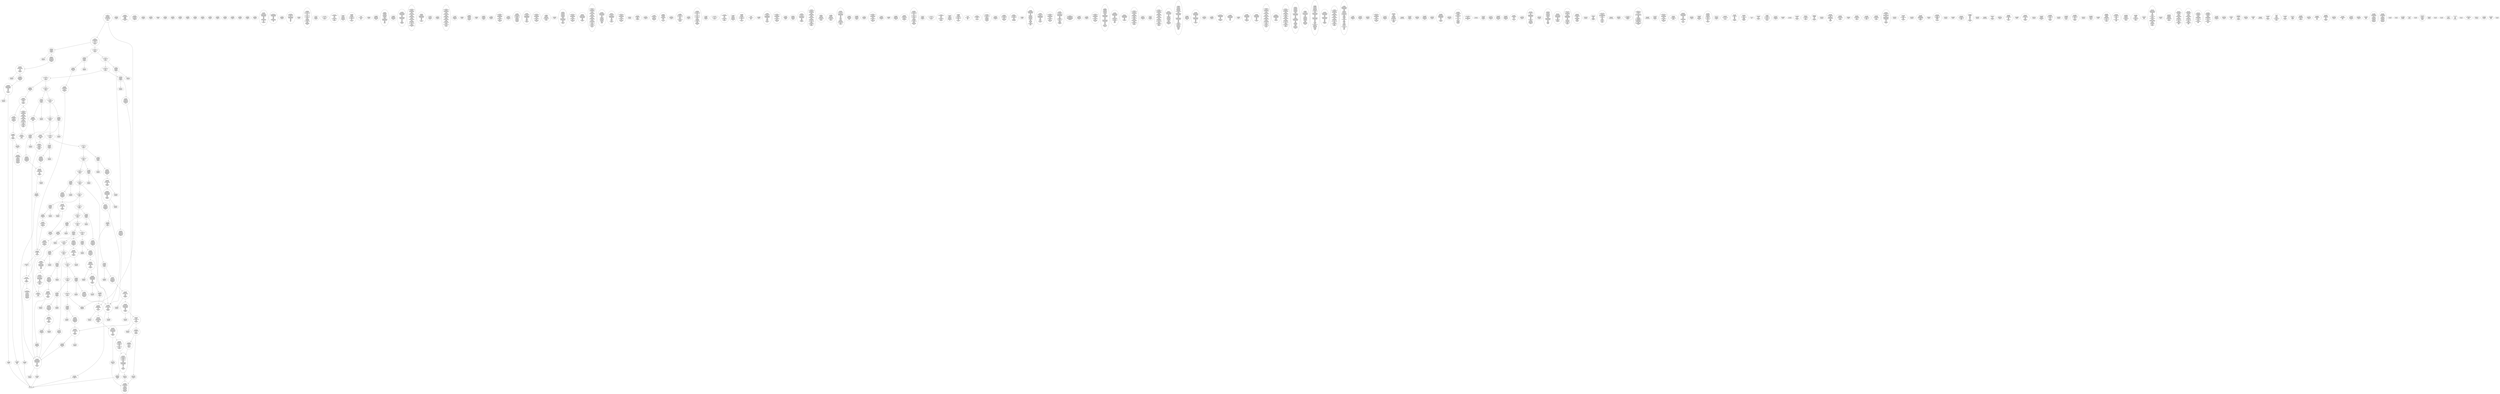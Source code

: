 /* Generated by GvGen v.1.0 (https://www.github.com/stricaud/gvgen) */

digraph G {
compound=true;
   node1 [label="[anywhere]"];
   node2 [label="# 0x0
PUSHX Data
PUSHX Data
MSTORE
PUSHX LogicData
CALLDATASIZE
LT
PUSHX Data
JUMPI
"];
   node3 [label="# 0xd
PUSHX Data
CALLDATALOAD
PUSHX BitData
SHR
PUSHX LogicData
EQ
PUSHX Data
JUMPI
"];
   node4 [label="# 0x1e
PUSHX LogicData
EQ
PUSHX Data
JUMPI
"];
   node5 [label="# 0x29
PUSHX LogicData
EQ
PUSHX Data
JUMPI
"];
   node6 [label="# 0x34
PUSHX LogicData
EQ
PUSHX Data
JUMPI
"];
   node7 [label="# 0x3f
PUSHX LogicData
EQ
PUSHX Data
JUMPI
"];
   node8 [label="# 0x4a
PUSHX LogicData
EQ
PUSHX Data
JUMPI
"];
   node9 [label="# 0x55
PUSHX LogicData
EQ
PUSHX Data
JUMPI
"];
   node10 [label="# 0x60
PUSHX LogicData
EQ
PUSHX Data
JUMPI
"];
   node11 [label="# 0x6b
PUSHX LogicData
EQ
PUSHX Data
JUMPI
"];
   node12 [label="# 0x76
PUSHX LogicData
EQ
PUSHX Data
JUMPI
"];
   node13 [label="# 0x81
PUSHX LogicData
EQ
PUSHX Data
JUMPI
"];
   node14 [label="# 0x8c
PUSHX LogicData
EQ
PUSHX Data
JUMPI
"];
   node15 [label="# 0x97
PUSHX LogicData
EQ
PUSHX Data
JUMPI
"];
   node16 [label="# 0xa2
PUSHX LogicData
EQ
PUSHX Data
JUMPI
"];
   node17 [label="# 0xad
PUSHX LogicData
EQ
PUSHX Data
JUMPI
"];
   node18 [label="# 0xb8
PUSHX LogicData
EQ
PUSHX Data
JUMPI
"];
   node19 [label="# 0xc3
PUSHX LogicData
EQ
PUSHX Data
JUMPI
"];
   node20 [label="# 0xce
PUSHX LogicData
EQ
PUSHX Data
JUMPI
"];
   node21 [label="# 0xd9
PUSHX LogicData
EQ
PUSHX Data
JUMPI
"];
   node22 [label="# 0xe4
PUSHX LogicData
EQ
PUSHX Data
JUMPI
"];
   node23 [label="# 0xef
PUSHX LogicData
EQ
PUSHX Data
JUMPI
"];
   node24 [label="# 0xfa
PUSHX LogicData
EQ
PUSHX Data
JUMPI
"];
   node25 [label="# 0x105
PUSHX LogicData
EQ
PUSHX Data
JUMPI
"];
   node26 [label="# 0x110
JUMPDEST
PUSHX Data
REVERT
"];
   node27 [label="# 0x115
JUMPDEST
CALLVALUE
ISZERO
PUSHX Data
JUMPI
"];
   node28 [label="# 0x11d
PUSHX Data
REVERT
"];
   node29 [label="# 0x121
JUMPDEST
PUSHX Data
PUSHX Data
CALLDATASIZE
PUSHX Data
PUSHX Data
JUMP
"];
   node30 [label="# 0x130
JUMPDEST
PUSHX Data
JUMP
"];
   node31 [label="# 0x135
JUMPDEST
PUSHX MemData
MLOAD
ISZERO
ISZERO
MSTORE
PUSHX ArithData
ADD
"];
   node32 [label="# 0x141
JUMPDEST
PUSHX MemData
MLOAD
SUB
RETURN
"];
   node33 [label="# 0x14a
JUMPDEST
CALLVALUE
ISZERO
PUSHX Data
JUMPI
"];
   node34 [label="# 0x152
PUSHX Data
REVERT
"];
   node35 [label="# 0x156
JUMPDEST
PUSHX Data
PUSHX Data
JUMP
"];
   node36 [label="# 0x15f
JUMPDEST
PUSHX MemData
MLOAD
PUSHX Data
PUSHX Data
JUMP
"];
   node37 [label="# 0x16c
JUMPDEST
CALLVALUE
ISZERO
PUSHX Data
JUMPI
"];
   node38 [label="# 0x174
PUSHX Data
REVERT
"];
   node39 [label="# 0x178
JUMPDEST
PUSHX Data
PUSHX Data
CALLDATASIZE
PUSHX Data
PUSHX Data
JUMP
"];
   node40 [label="# 0x187
JUMPDEST
PUSHX Data
JUMP
"];
   node41 [label="# 0x18c
JUMPDEST
PUSHX MemData
MLOAD
PUSHX ArithData
PUSHX BitData
PUSHX BitData
SHL
SUB
AND
MSTORE
PUSHX ArithData
ADD
PUSHX Data
JUMP
"];
   node42 [label="# 0x1a4
JUMPDEST
CALLVALUE
ISZERO
PUSHX Data
JUMPI
"];
   node43 [label="# 0x1ac
PUSHX Data
REVERT
"];
   node44 [label="# 0x1b0
JUMPDEST
PUSHX Data
PUSHX Data
CALLDATASIZE
PUSHX Data
PUSHX Data
JUMP
"];
   node45 [label="# 0x1bf
JUMPDEST
PUSHX Data
JUMP
"];
   node46 [label="# 0x1c4
JUMPDEST
STOP
"];
   node47 [label="# 0x1c6
JUMPDEST
PUSHX Data
PUSHX Data
JUMP
"];
   node48 [label="# 0x1ce
JUMPDEST
CALLVALUE
ISZERO
PUSHX Data
JUMPI
"];
   node49 [label="# 0x1d6
PUSHX Data
REVERT
"];
   node50 [label="# 0x1da
JUMPDEST
PUSHX Data
PUSHX StorData
SLOAD
JUMP
"];
   node51 [label="# 0x1e4
JUMPDEST
PUSHX MemData
MLOAD
MSTORE
PUSHX ArithData
ADD
PUSHX Data
JUMP
"];
   node52 [label="# 0x1f2
JUMPDEST
CALLVALUE
ISZERO
PUSHX Data
JUMPI
"];
   node53 [label="# 0x1fa
PUSHX Data
REVERT
"];
   node54 [label="# 0x1fe
JUMPDEST
PUSHX Data
PUSHX StorData
SLOAD
JUMP
"];
   node55 [label="# 0x208
JUMPDEST
CALLVALUE
ISZERO
PUSHX Data
JUMPI
"];
   node56 [label="# 0x210
PUSHX Data
REVERT
"];
   node57 [label="# 0x214
JUMPDEST
PUSHX Data
PUSHX Data
CALLDATASIZE
PUSHX Data
PUSHX Data
JUMP
"];
   node58 [label="# 0x223
JUMPDEST
PUSHX Data
JUMP
"];
   node59 [label="# 0x228
JUMPDEST
CALLVALUE
ISZERO
PUSHX Data
JUMPI
"];
   node60 [label="# 0x230
PUSHX Data
REVERT
"];
   node61 [label="# 0x234
JUMPDEST
PUSHX Data
PUSHX Data
CALLDATASIZE
PUSHX Data
PUSHX Data
JUMP
"];
   node62 [label="# 0x243
JUMPDEST
PUSHX Data
JUMP
"];
   node63 [label="# 0x248
JUMPDEST
CALLVALUE
ISZERO
PUSHX Data
JUMPI
"];
   node64 [label="# 0x250
PUSHX Data
REVERT
"];
   node65 [label="# 0x254
JUMPDEST
PUSHX Data
PUSHX Data
CALLDATASIZE
PUSHX Data
PUSHX Data
JUMP
"];
   node66 [label="# 0x263
JUMPDEST
PUSHX Data
JUMP
"];
   node67 [label="# 0x268
JUMPDEST
CALLVALUE
ISZERO
PUSHX Data
JUMPI
"];
   node68 [label="# 0x270
PUSHX Data
REVERT
"];
   node69 [label="# 0x274
JUMPDEST
PUSHX Data
PUSHX Data
CALLDATASIZE
PUSHX Data
PUSHX Data
JUMP
"];
   node70 [label="# 0x283
JUMPDEST
PUSHX Data
JUMP
"];
   node71 [label="# 0x288
JUMPDEST
CALLVALUE
ISZERO
PUSHX Data
JUMPI
"];
   node72 [label="# 0x290
PUSHX Data
REVERT
"];
   node73 [label="# 0x294
JUMPDEST
PUSHX Data
PUSHX Data
CALLDATASIZE
PUSHX Data
PUSHX Data
JUMP
"];
   node74 [label="# 0x2a3
JUMPDEST
PUSHX Data
JUMP
"];
   node75 [label="# 0x2a8
JUMPDEST
CALLVALUE
ISZERO
PUSHX Data
JUMPI
"];
   node76 [label="# 0x2b0
PUSHX Data
REVERT
"];
   node77 [label="# 0x2b4
JUMPDEST
PUSHX Data
PUSHX Data
CALLDATASIZE
PUSHX Data
PUSHX Data
JUMP
"];
   node78 [label="# 0x2c3
JUMPDEST
PUSHX Data
JUMP
"];
   node79 [label="# 0x2c8
JUMPDEST
CALLVALUE
ISZERO
PUSHX Data
JUMPI
"];
   node80 [label="# 0x2d0
PUSHX Data
REVERT
"];
   node81 [label="# 0x2d4
JUMPDEST
PUSHX Data
PUSHX Data
JUMP
"];
   node82 [label="# 0x2dd
JUMPDEST
CALLVALUE
ISZERO
PUSHX Data
JUMPI
"];
   node83 [label="# 0x2e5
PUSHX Data
REVERT
"];
   node84 [label="# 0x2e9
JUMPDEST
PUSHX Data
PUSHX Data
CALLDATASIZE
PUSHX Data
PUSHX Data
JUMP
"];
   node85 [label="# 0x2f8
JUMPDEST
PUSHX Data
JUMP
"];
   node86 [label="# 0x2fd
JUMPDEST
CALLVALUE
ISZERO
PUSHX Data
JUMPI
"];
   node87 [label="# 0x305
PUSHX Data
REVERT
"];
   node88 [label="# 0x309
JUMPDEST
PUSHX Data
PUSHX Data
JUMP
"];
   node89 [label="# 0x312
JUMPDEST
CALLVALUE
ISZERO
PUSHX Data
JUMPI
"];
   node90 [label="# 0x31a
PUSHX Data
REVERT
"];
   node91 [label="# 0x31e
JUMPDEST
PUSHX Data
PUSHX Data
CALLDATASIZE
PUSHX Data
PUSHX Data
JUMP
"];
   node92 [label="# 0x32d
JUMPDEST
PUSHX Data
JUMP
"];
   node93 [label="# 0x332
JUMPDEST
CALLVALUE
ISZERO
PUSHX Data
JUMPI
"];
   node94 [label="# 0x33a
PUSHX Data
REVERT
"];
   node95 [label="# 0x33e
JUMPDEST
PUSHX Data
PUSHX Data
CALLDATASIZE
PUSHX Data
PUSHX Data
JUMP
"];
   node96 [label="# 0x34d
JUMPDEST
PUSHX Data
JUMP
"];
   node97 [label="# 0x352
JUMPDEST
CALLVALUE
ISZERO
PUSHX Data
JUMPI
"];
   node98 [label="# 0x35a
PUSHX Data
REVERT
"];
   node99 [label="# 0x35e
JUMPDEST
PUSHX StorData
SLOAD
PUSHX Data
PUSHX ArithData
PUSHX BitData
PUSHX BitData
SHL
SUB
AND
JUMP
"];
   node100 [label="# 0x372
JUMPDEST
CALLVALUE
ISZERO
PUSHX Data
JUMPI
"];
   node101 [label="# 0x37a
PUSHX Data
REVERT
"];
   node102 [label="# 0x37e
JUMPDEST
PUSHX Data
PUSHX Data
CALLDATASIZE
PUSHX Data
PUSHX Data
JUMP
"];
   node103 [label="# 0x38d
JUMPDEST
PUSHX Data
JUMP
"];
   node104 [label="# 0x392
JUMPDEST
CALLVALUE
ISZERO
PUSHX Data
JUMPI
"];
   node105 [label="# 0x39a
PUSHX Data
REVERT
"];
   node106 [label="# 0x39e
JUMPDEST
PUSHX Data
PUSHX Data
CALLDATASIZE
PUSHX Data
PUSHX Data
JUMP
"];
   node107 [label="# 0x3ad
JUMPDEST
PUSHX Data
JUMP
"];
   node108 [label="# 0x3b2
JUMPDEST
CALLVALUE
ISZERO
PUSHX Data
JUMPI
"];
   node109 [label="# 0x3ba
PUSHX Data
REVERT
"];
   node110 [label="# 0x3be
JUMPDEST
PUSHX Data
PUSHX Data
CALLDATASIZE
PUSHX Data
PUSHX Data
JUMP
"];
   node111 [label="# 0x3cd
JUMPDEST
PUSHX Data
JUMP
"];
   node112 [label="# 0x3d2
JUMPDEST
CALLVALUE
ISZERO
PUSHX Data
JUMPI
"];
   node113 [label="# 0x3da
PUSHX Data
REVERT
"];
   node114 [label="# 0x3de
JUMPDEST
PUSHX Data
PUSHX Data
CALLDATASIZE
PUSHX Data
PUSHX Data
JUMP
"];
   node115 [label="# 0x3ed
JUMPDEST
PUSHX Data
JUMP
"];
   node116 [label="# 0x3f2
JUMPDEST
PUSHX Data
PUSHX ArithData
PUSHX BitData
PUSHX BitData
SHL
SUB
NOT
AND
PUSHX BitData
PUSHX BitData
SHL
EQ
PUSHX Data
JUMPI
"];
   node117 [label="# 0x40e
PUSHX ArithData
PUSHX BitData
PUSHX BitData
SHL
SUB
NOT
AND
PUSHX BitData
PUSHX BitData
SHL
EQ
"];
   node118 [label="# 0x423
JUMPDEST
PUSHX Data
JUMPI
"];
   node119 [label="# 0x429
PUSHX BitData
PUSHX BitData
SHL
PUSHX ArithData
PUSHX BitData
PUSHX BitData
SHL
SUB
NOT
AND
EQ
"];
   node120 [label="# 0x43e
JUMPDEST
JUMP
"];
   node121 [label="# 0x444
JUMPDEST
PUSHX Data
PUSHX StorData
SLOAD
PUSHX Data
PUSHX Data
JUMP
"];
   node122 [label="# 0x453
JUMPDEST
PUSHX ArithData
ADD
PUSHX ArithData
DIV
MUL
PUSHX ArithData
ADD
PUSHX MemData
MLOAD
ADD
PUSHX Data
MSTORE
MSTORE
PUSHX ArithData
ADD
SLOAD
PUSHX Data
PUSHX Data
JUMP
"];
   node123 [label="# 0x47f
JUMPDEST
ISZERO
PUSHX Data
JUMPI
"];
   node124 [label="# 0x486
PUSHX LogicData
LT
PUSHX Data
JUMPI
"];
   node125 [label="# 0x48e
PUSHX ArithData
SLOAD
DIV
MUL
MSTORE
PUSHX ArithData
ADD
PUSHX Data
JUMP
"];
   node126 [label="# 0x4a1
JUMPDEST
ADD
PUSHX Data
MSTORE
PUSHX Data
PUSHX Data
SHA3
"];
   node127 [label="# 0x4af
JUMPDEST
SLOAD
MSTORE
PUSHX ArithData
ADD
PUSHX ArithData
ADD
GT
PUSHX Data
JUMPI
"];
   node128 [label="# 0x4c3
SUB
PUSHX BitData
AND
ADD
"];
   node129 [label="# 0x4cc
JUMPDEST
JUMP
"];
   node130 [label="# 0x4d6
JUMPDEST
PUSHX Data
PUSHX Data
PUSHX Data
JUMP
"];
   node131 [label="# 0x4e1
JUMPDEST
PUSHX Data
MSTORE
PUSHX Data
PUSHX Data
MSTORE
PUSHX Data
SHA3
SLOAD
PUSHX ArithData
PUSHX BitData
PUSHX BitData
SHL
SUB
AND
JUMP
"];
   node132 [label="# 0x4fd
JUMPDEST
PUSHX Data
PUSHX Data
PUSHX Data
JUMP
"];
   node133 [label="# 0x508
JUMPDEST
PUSHX ArithData
PUSHX BitData
PUSHX BitData
SHL
SUB
AND
PUSHX ArithData
PUSHX BitData
PUSHX BitData
SHL
SUB
AND
EQ
ISZERO
PUSHX Data
JUMPI
"];
   node134 [label="# 0x525
PUSHX MemData
MLOAD
PUSHX BitData
PUSHX BitData
SHL
MSTORE
PUSHX Data
PUSHX ArithData
ADD
MSTORE
PUSHX Data
PUSHX ArithData
ADD
MSTORE
PUSHX Data
PUSHX ArithData
ADD
MSTORE
PUSHX BitData
PUSHX BitData
SHL
PUSHX ArithData
ADD
MSTORE
PUSHX ArithData
ADD
"];
   node135 [label="# 0x572
JUMPDEST
PUSHX MemData
MLOAD
SUB
REVERT
"];
   node136 [label="# 0x57b
JUMPDEST
CALLER
PUSHX ArithData
PUSHX BitData
PUSHX BitData
SHL
SUB
AND
EQ
PUSHX Data
JUMPI
"];
   node137 [label="# 0x58d
PUSHX Data
CALLER
PUSHX Data
JUMP
"];
   node138 [label="# 0x597
JUMPDEST
PUSHX Data
JUMPI
"];
   node139 [label="# 0x59c
PUSHX MemData
MLOAD
PUSHX BitData
PUSHX BitData
SHL
MSTORE
PUSHX Data
PUSHX ArithData
ADD
MSTORE
PUSHX Data
PUSHX ArithData
ADD
MSTORE
PUSHX Data
PUSHX ArithData
ADD
MSTORE
PUSHX Data
PUSHX ArithData
ADD
MSTORE
PUSHX ArithData
ADD
PUSHX Data
JUMP
"];
   node140 [label="# 0x609
JUMPDEST
PUSHX Data
PUSHX Data
JUMP
"];
   node141 [label="# 0x613
JUMPDEST
JUMP
"];
   node142 [label="# 0x618
JUMPDEST
PUSHX StorData
SLOAD
CALLVALUE
LT
ISZERO
PUSHX Data
JUMPI
"];
   node143 [label="# 0x623
PUSHX MemData
MLOAD
PUSHX BitData
PUSHX BitData
SHL
MSTORE
PUSHX Data
PUSHX ArithData
ADD
MSTORE
PUSHX Data
PUSHX ArithData
ADD
MSTORE
PUSHX BitData
PUSHX BitData
SHL
PUSHX ArithData
ADD
MSTORE
PUSHX ArithData
ADD
PUSHX Data
JUMP
"];
   node144 [label="# 0x65f
JUMPDEST
PUSHX StorData
SLOAD
PUSHX Data
PUSHX Data
PUSHX Data
JUMP
"];
   node145 [label="# 0x66d
JUMPDEST
PUSHX Data
SSTORE
PUSHX Data
CALLER
PUSHX Data
JUMP
"];
   node146 [label="# 0x67d
JUMPDEST
JUMP
"];
   node147 [label="# 0x67f
JUMPDEST
PUSHX Data
CALLER
PUSHX Data
JUMP
"];
   node148 [label="# 0x689
JUMPDEST
PUSHX Data
JUMPI
"];
   node149 [label="# 0x68e
PUSHX MemData
MLOAD
PUSHX BitData
PUSHX BitData
SHL
MSTORE
PUSHX ArithData
ADD
PUSHX Data
PUSHX Data
JUMP
"];
   node150 [label="# 0x6a5
JUMPDEST
PUSHX Data
PUSHX Data
JUMP
"];
   node151 [label="# 0x6b0
JUMPDEST
PUSHX Data
PUSHX MemData
MLOAD
PUSHX ArithData
ADD
PUSHX Data
MSTORE
PUSHX Data
MSTORE
PUSHX Data
JUMP
"];
   node152 [label="# 0x6cb
JUMPDEST
PUSHX StorData
SLOAD
PUSHX ArithData
PUSHX BitData
PUSHX BitData
SHL
SUB
AND
CALLER
EQ
PUSHX Data
JUMPI
"];
   node153 [label="# 0x6de
PUSHX MemData
MLOAD
PUSHX BitData
PUSHX BitData
SHL
MSTORE
PUSHX ArithData
ADD
PUSHX Data
PUSHX Data
JUMP
"];
   node154 [label="# 0x6f5
JUMPDEST
MLOAD
PUSHX Data
PUSHX Data
PUSHX ArithData
ADD
PUSHX Data
JUMP
"];
   node155 [label="# 0x708
JUMPDEST
JUMP
"];
   node156 [label="# 0x70c
JUMPDEST
PUSHX Data
MSTORE
PUSHX Data
PUSHX Data
MSTORE
PUSHX Data
SHA3
SLOAD
PUSHX ArithData
PUSHX BitData
PUSHX BitData
SHL
SUB
AND
PUSHX Data
JUMPI
"];
   node157 [label="# 0x72a
PUSHX MemData
MLOAD
PUSHX BitData
PUSHX BitData
SHL
MSTORE
PUSHX ArithData
ADD
PUSHX Data
PUSHX Data
JUMP
"];
   node158 [label="# 0x741
JUMPDEST
PUSHX Data
PUSHX ArithData
PUSHX BitData
PUSHX BitData
SHL
SUB
AND
PUSHX Data
JUMPI
"];
   node159 [label="# 0x752
PUSHX MemData
MLOAD
PUSHX BitData
PUSHX BitData
SHL
MSTORE
PUSHX Data
PUSHX ArithData
ADD
MSTORE
PUSHX Data
PUSHX ArithData
ADD
MSTORE
PUSHX Data
PUSHX ArithData
ADD
MSTORE
PUSHX BitData
PUSHX BitData
SHL
PUSHX ArithData
ADD
MSTORE
PUSHX ArithData
ADD
PUSHX Data
JUMP
"];
   node160 [label="# 0x7ab
JUMPDEST
PUSHX ArithData
PUSHX BitData
PUSHX BitData
SHL
SUB
AND
PUSHX Data
MSTORE
PUSHX Data
PUSHX Data
MSTORE
PUSHX Data
SHA3
SLOAD
JUMP
"];
   node161 [label="# 0x7c7
JUMPDEST
PUSHX StorData
SLOAD
PUSHX ArithData
PUSHX BitData
PUSHX BitData
SHL
SUB
AND
CALLER
EQ
PUSHX Data
JUMPI
"];
   node162 [label="# 0x7da
PUSHX MemData
MLOAD
PUSHX BitData
PUSHX BitData
SHL
MSTORE
PUSHX ArithData
ADD
PUSHX Data
PUSHX Data
JUMP
"];
   node163 [label="# 0x7f1
JUMPDEST
MLOAD
"];
   node164 [label="# 0x7f4
JUMPDEST
PUSHX BitData
AND
ISZERO
PUSHX Data
JUMPI
"];
   node165 [label="# 0x800
PUSHX Data
PUSHX Data
JUMP
"];
   node166 [label="# 0x809
JUMPDEST
PUSHX StorData
SLOAD
PUSHX Data
PUSHX Data
PUSHX Data
JUMP
"];
   node167 [label="# 0x81b
JUMPDEST
PUSHX Data
SSTORE
PUSHX Data
PUSHX BitData
AND
MLOAD
LT
PUSHX Data
JUMPI
"];
   node168 [label="# 0x834
PUSHX Data
PUSHX Data
JUMP
"];
   node169 [label="# 0x83b
JUMPDEST
PUSHX ArithData
MUL
PUSHX ArithData
ADD
ADD
MLOAD
PUSHX StorData
SLOAD
PUSHX Data
JUMP
"];
   node170 [label="# 0x84b
JUMPDEST
PUSHX Data
JUMP
"];
   node171 [label="# 0x850
JUMPDEST
PUSHX StorData
SLOAD
PUSHX Data
PUSHX Data
JUMP
"];
   node172 [label="# 0x85d
JUMPDEST
PUSHX ArithData
ADD
PUSHX ArithData
DIV
MUL
PUSHX ArithData
ADD
PUSHX MemData
MLOAD
ADD
PUSHX Data
MSTORE
MSTORE
PUSHX ArithData
ADD
SLOAD
PUSHX Data
PUSHX Data
JUMP
"];
   node173 [label="# 0x889
JUMPDEST
ISZERO
PUSHX Data
JUMPI
"];
   node174 [label="# 0x890
PUSHX LogicData
LT
PUSHX Data
JUMPI
"];
   node175 [label="# 0x898
PUSHX ArithData
SLOAD
DIV
MUL
MSTORE
PUSHX ArithData
ADD
PUSHX Data
JUMP
"];
   node176 [label="# 0x8ab
JUMPDEST
ADD
PUSHX Data
MSTORE
PUSHX Data
PUSHX Data
SHA3
"];
   node177 [label="# 0x8b9
JUMPDEST
SLOAD
MSTORE
PUSHX ArithData
ADD
PUSHX ArithData
ADD
GT
PUSHX Data
JUMPI
"];
   node178 [label="# 0x8cd
SUB
PUSHX BitData
AND
ADD
"];
   node179 [label="# 0x8d6
JUMPDEST
JUMP
"];
   node180 [label="# 0x8de
JUMPDEST
PUSHX StorData
SLOAD
PUSHX ArithData
PUSHX BitData
PUSHX BitData
SHL
SUB
AND
CALLER
EQ
PUSHX Data
JUMPI
"];
   node181 [label="# 0x8f1
PUSHX MemData
MLOAD
PUSHX BitData
PUSHX BitData
SHL
MSTORE
PUSHX ArithData
ADD
PUSHX Data
PUSHX Data
JUMP
"];
   node182 [label="# 0x908
JUMPDEST
PUSHX Data
SSTORE
JUMP
"];
   node183 [label="# 0x90d
JUMPDEST
PUSHX Data
PUSHX StorData
SLOAD
PUSHX Data
PUSHX Data
JUMP
"];
   node184 [label="# 0x91c
JUMPDEST
PUSHX Data
CALLER
PUSHX Data
JUMP
"];
   node185 [label="# 0x927
JUMPDEST
PUSHX StorData
SLOAD
PUSHX ArithData
PUSHX BitData
PUSHX BitData
SHL
SUB
AND
ISZERO
PUSHX Data
JUMPI
"];
   node186 [label="# 0x939
PUSHX MemData
MLOAD
PUSHX BitData
PUSHX BitData
SHL
MSTORE
PUSHX Data
PUSHX ArithData
ADD
MSTORE
PUSHX Data
PUSHX ArithData
ADD
MSTORE
PUSHX BitData
PUSHX BitData
SHL
PUSHX ArithData
ADD
MSTORE
PUSHX ArithData
ADD
PUSHX Data
JUMP
"];
   node187 [label="# 0x977
JUMPDEST
MLOAD
PUSHX Data
PUSHX Data
PUSHX ArithData
ADD
PUSHX Data
JUMP
"];
   node188 [label="# 0x98a
JUMPDEST
MLOAD
PUSHX Data
PUSHX Data
PUSHX ArithData
ADD
PUSHX Data
JUMP
"];
   node189 [label="# 0x99e
JUMPDEST
PUSHX StorData
SLOAD
PUSHX ArithData
PUSHX BitData
PUSHX BitData
SHL
SUB
NOT
AND
CALLER
OR
SSTORE
MLOAD
PUSHX Data
PUSHX Data
PUSHX ArithData
ADD
PUSHX Data
JUMP
"];
   node190 [label="# 0x9c4
JUMPDEST
PUSHX Data
PUSHX Data
SSTORE
JUMP
"];
   node191 [label="# 0x9d6
JUMPDEST
PUSHX Data
CALLER
PUSHX Data
JUMP
"];
   node192 [label="# 0x9e0
JUMPDEST
PUSHX Data
JUMPI
"];
   node193 [label="# 0x9e5
PUSHX MemData
MLOAD
PUSHX BitData
PUSHX BitData
SHL
MSTORE
PUSHX ArithData
ADD
PUSHX Data
PUSHX Data
JUMP
"];
   node194 [label="# 0x9fc
JUMPDEST
PUSHX Data
PUSHX Data
JUMP
"];
   node195 [label="# 0xa08
JUMPDEST
JUMP
"];
   node196 [label="# 0xa0e
JUMPDEST
PUSHX Data
PUSHX Data
PUSHX Data
JUMP
"];
   node197 [label="# 0xa19
JUMPDEST
PUSHX Data
PUSHX StorData
SLOAD
PUSHX Data
PUSHX Data
JUMP
"];
   node198 [label="# 0xa28
JUMPDEST
PUSHX ArithData
ADD
PUSHX ArithData
DIV
MUL
PUSHX ArithData
ADD
PUSHX MemData
MLOAD
ADD
PUSHX Data
MSTORE
MSTORE
PUSHX ArithData
ADD
SLOAD
PUSHX Data
PUSHX Data
JUMP
"];
   node199 [label="# 0xa54
JUMPDEST
ISZERO
PUSHX Data
JUMPI
"];
   node200 [label="# 0xa5b
PUSHX LogicData
LT
PUSHX Data
JUMPI
"];
   node201 [label="# 0xa63
PUSHX ArithData
SLOAD
DIV
MUL
MSTORE
PUSHX ArithData
ADD
PUSHX Data
JUMP
"];
   node202 [label="# 0xa76
JUMPDEST
ADD
PUSHX Data
MSTORE
PUSHX Data
PUSHX Data
SHA3
"];
   node203 [label="# 0xa84
JUMPDEST
SLOAD
MSTORE
PUSHX ArithData
ADD
PUSHX ArithData
ADD
GT
PUSHX Data
JUMPI
"];
   node204 [label="# 0xa98
SUB
PUSHX BitData
AND
ADD
"];
   node205 [label="# 0xaa1
JUMPDEST
PUSHX LogicData
MLOAD
GT
PUSHX Data
JUMPI
"];
   node206 [label="# 0xab2
PUSHX MemData
MLOAD
PUSHX ArithData
ADD
PUSHX Data
MSTORE
PUSHX Data
MSTORE
PUSHX Data
JUMP
"];
   node207 [label="# 0xac6
JUMPDEST
PUSHX Data
PUSHX Data
JUMP
"];
   node208 [label="# 0xad0
JUMPDEST
PUSHX MemData
MLOAD
PUSHX ArithData
ADD
PUSHX Data
PUSHX Data
JUMP
"];
   node209 [label="# 0xae1
JUMPDEST
PUSHX MemData
MLOAD
PUSHX ArithData
SUB
SUB
MSTORE
PUSHX Data
MSTORE
"];
   node210 [label="# 0xaf1
JUMPDEST
JUMP
"];
   node211 [label="# 0xaf8
JUMPDEST
PUSHX ArithData
PUSHX BitData
PUSHX BitData
SHL
SUB
AND
PUSHX Data
MSTORE
PUSHX Data
PUSHX Data
MSTORE
PUSHX Data
SHA3
AND
MSTORE
MSTORE
SHA3
SLOAD
PUSHX BitData
AND
JUMP
"];
   node212 [label="# 0xb26
JUMPDEST
PUSHX StorData
SLOAD
PUSHX ArithData
PUSHX BitData
PUSHX BitData
SHL
SUB
AND
CALLER
EQ
PUSHX Data
JUMPI
"];
   node213 [label="# 0xb39
PUSHX MemData
MLOAD
PUSHX BitData
PUSHX BitData
SHL
MSTORE
PUSHX ArithData
ADD
PUSHX Data
PUSHX Data
JUMP
"];
   node214 [label="# 0xb50
JUMPDEST
PUSHX MemData
MLOAD
PUSHX ArithData
PUSHX BitData
PUSHX BitData
SHL
SUB
AND
ISZERO
PUSHX ArithData
MUL
PUSHX Data
CALL
ISZERO
ISZERO
PUSHX Data
JUMPI
"];
   node215 [label="# 0xb7d
RETURNDATASIZE
PUSHX Data
RETURNDATACOPY
RETURNDATASIZE
PUSHX Data
REVERT
"];
   node216 [label="# 0xb86
JUMPDEST
PUSHX Data
PUSHX Data
JUMP
"];
   node217 [label="# 0xb8f
JUMPDEST
PUSHX Data
JUMPI
"];
   node218 [label="# 0xb94
PUSHX MemData
MLOAD
PUSHX BitData
PUSHX BitData
SHL
MSTORE
PUSHX ArithData
ADD
PUSHX Data
PUSHX Data
JUMP
"];
   node219 [label="# 0xbab
JUMPDEST
JUMP
"];
   node220 [label="# 0xbae
JUMPDEST
PUSHX Data
MSTORE
PUSHX Data
PUSHX Data
MSTORE
PUSHX Data
SHA3
SLOAD
PUSHX ArithData
PUSHX BitData
PUSHX BitData
SHL
SUB
NOT
AND
PUSHX ArithData
PUSHX BitData
PUSHX BitData
SHL
SUB
AND
OR
SSTORE
PUSHX Data
PUSHX Data
JUMP
"];
   node221 [label="# 0xbe3
JUMPDEST
PUSHX ArithData
PUSHX BitData
PUSHX BitData
SHL
SUB
AND
PUSHX Data
PUSHX MemData
MLOAD
PUSHX MemData
MLOAD
SUB
LOGX
JUMP
"];
   node222 [label="# 0xc1c
JUMPDEST
PUSHX ArithData
PUSHX BitData
PUSHX BitData
SHL
SUB
AND
PUSHX Data
JUMPI
"];
   node223 [label="# 0xc2b
PUSHX MemData
MLOAD
PUSHX BitData
PUSHX BitData
SHL
MSTORE
PUSHX Data
PUSHX ArithData
ADD
MSTORE
PUSHX ArithData
ADD
MSTORE
PUSHX Data
PUSHX ArithData
ADD
MSTORE
PUSHX ArithData
ADD
PUSHX Data
JUMP
"];
   node224 [label="# 0xc72
JUMPDEST
PUSHX Data
PUSHX Data
JUMP
"];
   node225 [label="# 0xc7b
JUMPDEST
ISZERO
PUSHX Data
JUMPI
"];
   node226 [label="# 0xc81
PUSHX MemData
MLOAD
PUSHX BitData
PUSHX BitData
SHL
MSTORE
PUSHX Data
PUSHX ArithData
ADD
MSTORE
PUSHX Data
PUSHX ArithData
ADD
MSTORE
PUSHX BitData
PUSHX BitData
SHL
PUSHX ArithData
ADD
MSTORE
PUSHX ArithData
ADD
PUSHX Data
JUMP
"];
   node227 [label="# 0xcc7
JUMPDEST
PUSHX ArithData
PUSHX BitData
PUSHX BitData
SHL
SUB
AND
PUSHX Data
MSTORE
PUSHX Data
PUSHX Data
MSTORE
PUSHX Data
SHA3
SLOAD
PUSHX Data
PUSHX Data
PUSHX Data
JUMP
"];
   node228 [label="# 0xcf0
JUMPDEST
SSTORE
PUSHX Data
MSTORE
PUSHX Data
PUSHX Data
MSTORE
PUSHX MemData
SHA3
SLOAD
PUSHX ArithData
PUSHX BitData
PUSHX BitData
SHL
SUB
NOT
AND
PUSHX ArithData
PUSHX BitData
PUSHX BitData
SHL
SUB
AND
OR
SSTORE
MLOAD
PUSHX MemData
MLOAD
PUSHX Data
PUSHX Data
CODECOPY
MLOAD
MSTORE
LOGX
JUMP
"];
   node229 [label="# 0xd3c
JUMPDEST
PUSHX Data
PUSHX Data
PUSHX Data
JUMP
"];
   node230 [label="# 0xd48
JUMPDEST
PUSHX ArithData
PUSHX BitData
PUSHX BitData
SHL
SUB
AND
PUSHX ArithData
PUSHX BitData
PUSHX BitData
SHL
SUB
AND
EQ
PUSHX Data
JUMPI
"];
   node231 [label="# 0xd65
PUSHX Data
PUSHX Data
JUMP
"];
   node232 [label="# 0xd6f
JUMPDEST
PUSHX Data
JUMPI
"];
   node233 [label="# 0xd75
PUSHX ArithData
PUSHX BitData
PUSHX BitData
SHL
SUB
AND
PUSHX Data
PUSHX Data
JUMP
"];
   node234 [label="# 0xd88
JUMPDEST
PUSHX ArithData
PUSHX BitData
PUSHX BitData
SHL
SUB
AND
EQ
"];
   node235 [label="# 0xd93
JUMPDEST
JUMP
"];
   node236 [label="# 0xd9b
JUMPDEST
PUSHX ArithData
PUSHX BitData
PUSHX BitData
SHL
SUB
AND
PUSHX Data
PUSHX Data
JUMP
"];
   node237 [label="# 0xdae
JUMPDEST
PUSHX ArithData
PUSHX BitData
PUSHX BitData
SHL
SUB
AND
EQ
PUSHX Data
JUMPI
"];
   node238 [label="# 0xdbd
PUSHX MemData
MLOAD
PUSHX BitData
PUSHX BitData
SHL
MSTORE
PUSHX Data
PUSHX ArithData
ADD
MSTORE
PUSHX Data
PUSHX ArithData
ADD
MSTORE
PUSHX Data
PUSHX ArithData
ADD
MSTORE
PUSHX BitData
PUSHX BitData
SHL
PUSHX ArithData
ADD
MSTORE
PUSHX ArithData
ADD
PUSHX Data
JUMP
"];
   node239 [label="# 0xe12
JUMPDEST
PUSHX ArithData
PUSHX BitData
PUSHX BitData
SHL
SUB
AND
PUSHX Data
JUMPI
"];
   node240 [label="# 0xe21
PUSHX MemData
MLOAD
PUSHX BitData
PUSHX BitData
SHL
MSTORE
PUSHX Data
PUSHX ArithData
ADD
MSTORE
PUSHX ArithData
ADD
MSTORE
PUSHX Data
PUSHX ArithData
ADD
MSTORE
PUSHX BitData
PUSHX BitData
SHL
PUSHX ArithData
ADD
MSTORE
PUSHX ArithData
ADD
PUSHX Data
JUMP
"];
   node241 [label="# 0xe74
JUMPDEST
PUSHX Data
MSTORE
PUSHX Data
PUSHX Data
MSTORE
PUSHX Data
SHA3
SLOAD
PUSHX ArithData
PUSHX BitData
PUSHX BitData
SHL
SUB
NOT
AND
SSTORE
PUSHX ArithData
PUSHX BitData
PUSHX BitData
SHL
SUB
AND
MSTORE
PUSHX Data
MSTORE
SHA3
SLOAD
PUSHX Data
PUSHX Data
PUSHX Data
JUMP
"];
   node242 [label="# 0xeb7
JUMPDEST
SSTORE
PUSHX ArithData
PUSHX BitData
PUSHX BitData
SHL
SUB
AND
PUSHX Data
MSTORE
PUSHX Data
PUSHX Data
MSTORE
PUSHX Data
SHA3
SLOAD
PUSHX Data
PUSHX Data
PUSHX Data
JUMP
"];
   node243 [label="# 0xee5
JUMPDEST
SSTORE
PUSHX Data
MSTORE
PUSHX Data
PUSHX Data
MSTORE
PUSHX MemData
SHA3
SLOAD
PUSHX ArithData
PUSHX BitData
PUSHX BitData
SHL
SUB
NOT
AND
PUSHX ArithData
PUSHX BitData
PUSHX BitData
SHL
SUB
AND
OR
SSTORE
MLOAD
AND
PUSHX MemData
MLOAD
PUSHX Data
PUSHX Data
CODECOPY
MLOAD
MSTORE
LOGX
JUMP
"];
   node244 [label="# 0xf34
JUMPDEST
PUSHX ArithData
PUSHX BitData
PUSHX BitData
SHL
SUB
AND
PUSHX ArithData
PUSHX BitData
PUSHX BitData
SHL
SUB
AND
EQ
ISZERO
PUSHX Data
JUMPI
"];
   node245 [label="# 0xf4f
PUSHX MemData
MLOAD
PUSHX BitData
PUSHX BitData
SHL
MSTORE
PUSHX Data
PUSHX ArithData
ADD
MSTORE
PUSHX Data
PUSHX ArithData
ADD
MSTORE
PUSHX BitData
PUSHX BitData
SHL
PUSHX ArithData
ADD
MSTORE
PUSHX ArithData
ADD
PUSHX Data
JUMP
"];
   node246 [label="# 0xf92
JUMPDEST
PUSHX ArithData
PUSHX BitData
PUSHX BitData
SHL
SUB
AND
PUSHX Data
MSTORE
PUSHX Data
PUSHX ArithData
MSTORE
PUSHX MemData
SHA3
AND
MSTORE
MSTORE
SHA3
SLOAD
PUSHX BitData
NOT
AND
ISZERO
ISZERO
OR
SSTORE
MLOAD
MSTORE
PUSHX Data
ADD
PUSHX MemData
MLOAD
SUB
LOGX
JUMP
"];
   node247 [label="# 0xfff
JUMPDEST
PUSHX Data
PUSHX Data
JUMP
"];
   node248 [label="# 0x100a
JUMPDEST
PUSHX Data
PUSHX Data
JUMP
"];
   node249 [label="# 0x1016
JUMPDEST
PUSHX Data
JUMPI
"];
   node250 [label="# 0x101b
PUSHX MemData
MLOAD
PUSHX BitData
PUSHX BitData
SHL
MSTORE
PUSHX ArithData
ADD
PUSHX Data
PUSHX Data
JUMP
"];
   node251 [label="# 0x1032
JUMPDEST
PUSHX Data
PUSHX Data
JUMPI
"];
   node252 [label="# 0x103a
PUSHX Data
MLOAD
ADD
MSTORE
PUSHX Data
MSTORE
PUSHX BitData
PUSHX BitData
SHL
PUSHX ArithData
ADD
MSTORE
JUMP
"];
   node253 [label="# 0x1056
JUMPDEST
PUSHX Data
"];
   node254 [label="# 0x105a
JUMPDEST
ISZERO
PUSHX Data
JUMPI
"];
   node255 [label="# 0x1061
PUSHX Data
PUSHX Data
JUMP
"];
   node256 [label="# 0x106a
JUMPDEST
PUSHX Data
PUSHX Data
PUSHX Data
JUMP
"];
   node257 [label="# 0x1079
JUMPDEST
PUSHX Data
JUMP
"];
   node258 [label="# 0x1080
JUMPDEST
PUSHX Data
PUSHX ArithData
PUSHX BitData
PUSHX BitData
SHL
SUB
GT
ISZERO
PUSHX Data
JUMPI
"];
   node259 [label="# 0x1093
PUSHX Data
PUSHX Data
JUMP
"];
   node260 [label="# 0x109a
JUMPDEST
PUSHX MemData
MLOAD
MSTORE
PUSHX ArithData
ADD
PUSHX BitData
NOT
AND
PUSHX ArithData
ADD
ADD
PUSHX Data
MSTORE
ISZERO
PUSHX Data
JUMPI
"];
   node261 [label="# 0x10b8
PUSHX ArithData
ADD
CALLDATASIZE
CALLDATACOPY
ADD
"];
   node262 [label="# 0x10c4
JUMPDEST
"];
   node263 [label="# 0x10c8
JUMPDEST
ISZERO
PUSHX Data
JUMPI
"];
   node264 [label="# 0x10cf
PUSHX Data
PUSHX Data
PUSHX Data
JUMP
"];
   node265 [label="# 0x10d9
JUMPDEST
PUSHX Data
PUSHX Data
PUSHX Data
JUMP
"];
   node266 [label="# 0x10e6
JUMPDEST
PUSHX Data
PUSHX Data
PUSHX Data
JUMP
"];
   node267 [label="# 0x10f1
JUMPDEST
PUSHX BitData
SHL
MLOAD
LT
PUSHX Data
JUMPI
"];
   node268 [label="# 0x10ff
PUSHX Data
PUSHX Data
JUMP
"];
   node269 [label="# 0x1106
JUMPDEST
PUSHX ArithData
ADD
ADD
PUSHX ArithData
PUSHX BitData
PUSHX BitData
SHL
SUB
NOT
AND
PUSHX BitData
BYTE
MSTORE8
PUSHX Data
PUSHX Data
PUSHX Data
JUMP
"];
   node270 [label="# 0x1128
JUMPDEST
PUSHX Data
JUMP
"];
   node271 [label="# 0x112f
JUMPDEST
PUSHX Data
MSTORE
PUSHX Data
PUSHX Data
MSTORE
PUSHX Data
SHA3
SLOAD
PUSHX ArithData
PUSHX BitData
PUSHX BitData
SHL
SUB
AND
ISZERO
ISZERO
JUMP
"];
   node272 [label="# 0x114c
JUMPDEST
PUSHX Data
PUSHX ArithData
PUSHX BitData
PUSHX BitData
SHL
SUB
AND
EXTCODESIZE
ISZERO
PUSHX Data
JUMPI
"];
   node273 [label="# 0x115f
PUSHX MemData
MLOAD
PUSHX BitData
PUSHX BitData
SHL
MSTORE
PUSHX ArithData
PUSHX BitData
PUSHX BitData
SHL
SUB
AND
PUSHX Data
PUSHX Data
CALLER
PUSHX ArithData
ADD
PUSHX Data
JUMP
"];
   node274 [label="# 0x1190
JUMPDEST
PUSHX Data
PUSHX MemData
MLOAD
SUB
PUSHX Data
EXTCODESIZE
ISZERO
ISZERO
PUSHX Data
JUMPI
"];
   node275 [label="# 0x11a6
PUSHX Data
REVERT
"];
   node276 [label="# 0x11aa
JUMPDEST
GAS
CALL
ISZERO
PUSHX Data
JUMPI
"];
   node277 [label="# 0x11b8
PUSHX MemData
MLOAD
PUSHX ArithData
RETURNDATASIZE
ADD
PUSHX BitData
NOT
AND
ADD
MSTORE
PUSHX Data
ADD
PUSHX Data
JUMP
"];
   node278 [label="# 0x11d7
JUMPDEST
PUSHX Data
"];
   node279 [label="# 0x11da
JUMPDEST
PUSHX Data
JUMPI
"];
   node280 [label="# 0x11df
RETURNDATASIZE
ISZERO
PUSHX Data
JUMPI
"];
   node281 [label="# 0x11e7
PUSHX MemData
MLOAD
PUSHX BitData
NOT
PUSHX ArithData
RETURNDATASIZE
ADD
AND
ADD
PUSHX Data
MSTORE
RETURNDATASIZE
MSTORE
RETURNDATASIZE
PUSHX Data
PUSHX ArithData
ADD
RETURNDATACOPY
PUSHX Data
JUMP
"];
   node282 [label="# 0x1208
JUMPDEST
PUSHX Data
"];
   node283 [label="# 0x120d
JUMPDEST
MLOAD
PUSHX Data
JUMPI
"];
   node284 [label="# 0x1215
PUSHX MemData
MLOAD
PUSHX BitData
PUSHX BitData
SHL
MSTORE
PUSHX ArithData
ADD
PUSHX Data
PUSHX Data
JUMP
"];
   node285 [label="# 0x122c
JUMPDEST
MLOAD
PUSHX ArithData
ADD
REVERT
"];
   node286 [label="# 0x1234
JUMPDEST
PUSHX ArithData
PUSHX BitData
PUSHX BitData
SHL
SUB
NOT
AND
PUSHX BitData
PUSHX BitData
SHL
EQ
PUSHX Data
JUMP
"];
   node287 [label="# 0x124e
JUMPDEST
PUSHX Data
JUMP
"];
   node288 [label="# 0x1259
JUMPDEST
SLOAD
PUSHX Data
PUSHX Data
JUMP
"];
   node289 [label="# 0x1265
JUMPDEST
PUSHX Data
MSTORE
PUSHX Data
PUSHX Data
SHA3
PUSHX ArithData
ADD
PUSHX Data
DIV
ADD
PUSHX Data
JUMPI
"];
   node290 [label="# 0x127f
PUSHX Data
SSTORE
PUSHX Data
JUMP
"];
   node291 [label="# 0x1287
JUMPDEST
PUSHX LogicData
LT
PUSHX Data
JUMPI
"];
   node292 [label="# 0x1290
MLOAD
PUSHX BitData
NOT
AND
ADD
OR
SSTORE
PUSHX Data
JUMP
"];
   node293 [label="# 0x12a0
JUMPDEST
ADD
PUSHX ArithData
ADD
SSTORE
ISZERO
PUSHX Data
JUMPI
"];
   node294 [label="# 0x12af
ADD
"];
   node295 [label="# 0x12b2
JUMPDEST
GT
ISZERO
PUSHX Data
JUMPI
"];
   node296 [label="# 0x12bb
MLOAD
SSTORE
PUSHX ArithData
ADD
PUSHX ArithData
ADD
PUSHX Data
JUMP
"];
   node297 [label="# 0x12cd
JUMPDEST
PUSHX Data
PUSHX Data
JUMP
"];
   node298 [label="# 0x12d9
JUMPDEST
JUMP
"];
   node299 [label="# 0x12dd
JUMPDEST
"];
   node300 [label="# 0x12de
JUMPDEST
GT
ISZERO
PUSHX Data
JUMPI
"];
   node301 [label="# 0x12e7
PUSHX Data
SSTORE
PUSHX ArithData
ADD
PUSHX Data
JUMP
"];
   node302 [label="# 0x12f2
JUMPDEST
PUSHX Data
PUSHX ArithData
PUSHX BitData
PUSHX BitData
SHL
SUB
GT
ISZERO
PUSHX Data
JUMPI
"];
   node303 [label="# 0x1304
PUSHX Data
PUSHX Data
JUMP
"];
   node304 [label="# 0x130b
JUMPDEST
PUSHX Data
PUSHX ArithData
ADD
PUSHX BitData
NOT
AND
PUSHX ArithData
ADD
PUSHX Data
JUMP
"];
   node305 [label="# 0x131e
JUMPDEST
MSTORE
ADD
GT
ISZERO
PUSHX Data
JUMPI
"];
   node306 [label="# 0x132e
PUSHX Data
REVERT
"];
   node307 [label="# 0x1332
JUMPDEST
PUSHX ArithData
ADD
CALLDATACOPY
PUSHX Data
PUSHX ArithData
ADD
ADD
MSTORE
JUMP
"];
   node308 [label="# 0x1349
JUMPDEST
CALLDATALOAD
PUSHX ArithData
PUSHX BitData
PUSHX BitData
SHL
SUB
AND
EQ
PUSHX Data
JUMPI
"];
   node309 [label="# 0x135c
PUSHX Data
REVERT
"];
   node310 [label="# 0x1360
JUMPDEST
JUMP
"];
   node311 [label="# 0x1365
JUMPDEST
PUSHX Data
PUSHX ArithData
ADD
SLT
PUSHX Data
JUMPI
"];
   node312 [label="# 0x1372
PUSHX Data
REVERT
"];
   node313 [label="# 0x1376
JUMPDEST
PUSHX Data
CALLDATALOAD
PUSHX ArithData
ADD
PUSHX Data
JUMP
"];
   node314 [label="# 0x1385
JUMPDEST
PUSHX Data
PUSHX LogicData
SUB
SLT
ISZERO
PUSHX Data
JUMPI
"];
   node315 [label="# 0x1393
PUSHX Data
REVERT
"];
   node316 [label="# 0x1397
JUMPDEST
PUSHX Data
PUSHX Data
JUMP
"];
   node317 [label="# 0x13a0
JUMPDEST
PUSHX Data
PUSHX LogicData
SUB
SLT
ISZERO
PUSHX Data
JUMPI
"];
   node318 [label="# 0x13af
PUSHX Data
REVERT
"];
   node319 [label="# 0x13b3
JUMPDEST
PUSHX Data
PUSHX Data
JUMP
"];
   node320 [label="# 0x13bc
JUMPDEST
PUSHX Data
PUSHX ArithData
ADD
PUSHX Data
JUMP
"];
   node321 [label="# 0x13ca
JUMPDEST
JUMP
"];
   node322 [label="# 0x13d3
JUMPDEST
PUSHX Data
PUSHX Data
PUSHX LogicData
SUB
SLT
ISZERO
PUSHX Data
JUMPI
"];
   node323 [label="# 0x13e4
PUSHX Data
REVERT
"];
   node324 [label="# 0x13e8
JUMPDEST
PUSHX Data
PUSHX Data
JUMP
"];
   node325 [label="# 0x13f1
JUMPDEST
PUSHX Data
PUSHX ArithData
ADD
PUSHX Data
JUMP
"];
   node326 [label="# 0x13ff
JUMPDEST
PUSHX ArithData
ADD
CALLDATALOAD
JUMP
"];
   node327 [label="# 0x140f
JUMPDEST
PUSHX Data
PUSHX Data
PUSHX LogicData
SUB
SLT
ISZERO
PUSHX Data
JUMPI
"];
   node328 [label="# 0x1421
PUSHX Data
REVERT
"];
   node329 [label="# 0x1425
JUMPDEST
PUSHX Data
PUSHX Data
JUMP
"];
   node330 [label="# 0x142e
JUMPDEST
PUSHX Data
PUSHX ArithData
ADD
PUSHX Data
JUMP
"];
   node331 [label="# 0x143c
JUMPDEST
PUSHX ArithData
ADD
CALLDATALOAD
PUSHX ArithData
ADD
CALLDATALOAD
PUSHX ArithData
PUSHX BitData
PUSHX BitData
SHL
SUB
GT
ISZERO
PUSHX Data
JUMPI
"];
   node332 [label="# 0x145a
PUSHX Data
REVERT
"];
   node333 [label="# 0x145e
JUMPDEST
ADD
PUSHX ArithData
ADD
SGT
PUSHX Data
JUMPI
"];
   node334 [label="# 0x146b
PUSHX Data
REVERT
"];
   node335 [label="# 0x146f
JUMPDEST
PUSHX Data
CALLDATALOAD
PUSHX ArithData
ADD
PUSHX Data
JUMP
"];
   node336 [label="# 0x147e
JUMPDEST
JUMP
"];
   node337 [label="# 0x148a
JUMPDEST
PUSHX Data
PUSHX LogicData
SUB
SLT
ISZERO
PUSHX Data
JUMPI
"];
   node338 [label="# 0x1499
PUSHX Data
REVERT
"];
   node339 [label="# 0x149d
JUMPDEST
PUSHX Data
PUSHX Data
JUMP
"];
   node340 [label="# 0x14a6
JUMPDEST
PUSHX ArithData
ADD
CALLDATALOAD
ISZERO
ISZERO
EQ
PUSHX Data
JUMPI
"];
   node341 [label="# 0x14b7
PUSHX Data
REVERT
"];
   node342 [label="# 0x14bb
JUMPDEST
JUMP
"];
   node343 [label="# 0x14c6
JUMPDEST
PUSHX Data
PUSHX LogicData
SUB
SLT
ISZERO
PUSHX Data
JUMPI
"];
   node344 [label="# 0x14d5
PUSHX Data
REVERT
"];
   node345 [label="# 0x14d9
JUMPDEST
PUSHX Data
PUSHX Data
JUMP
"];
   node346 [label="# 0x14e2
JUMPDEST
PUSHX ArithData
ADD
CALLDATALOAD
JUMP
"];
   node347 [label="# 0x14f0
JUMPDEST
PUSHX Data
PUSHX LogicData
SUB
SLT
ISZERO
PUSHX Data
JUMPI
"];
   node348 [label="# 0x14ff
PUSHX Data
REVERT
"];
   node349 [label="# 0x1503
JUMPDEST
CALLDATALOAD
PUSHX ArithData
PUSHX BitData
PUSHX BitData
SHL
SUB
GT
ISZERO
PUSHX Data
JUMPI
"];
   node350 [label="# 0x1516
PUSHX Data
REVERT
"];
   node351 [label="# 0x151a
JUMPDEST
ADD
PUSHX ArithData
ADD
SLT
PUSHX Data
JUMPI
"];
   node352 [label="# 0x152a
PUSHX Data
REVERT
"];
   node353 [label="# 0x152e
JUMPDEST
CALLDATALOAD
GT
ISZERO
PUSHX Data
JUMPI
"];
   node354 [label="# 0x1539
PUSHX Data
PUSHX Data
JUMP
"];
   node355 [label="# 0x1540
JUMPDEST
PUSHX BitData
SHL
PUSHX Data
ADD
PUSHX Data
JUMP
"];
   node356 [label="# 0x1551
JUMPDEST
MSTORE
ADD
ADD
ADD
ADD
LT
ISZERO
PUSHX Data
JUMPI
"];
   node357 [label="# 0x1568
PUSHX Data
REVERT
"];
   node358 [label="# 0x156c
JUMPDEST
PUSHX Data
"];
   node359 [label="# 0x1571
JUMPDEST
LT
ISZERO
PUSHX Data
JUMPI
"];
   node360 [label="# 0x157a
PUSHX Data
PUSHX Data
JUMP
"];
   node361 [label="# 0x1582
JUMPDEST
MSTORE
PUSHX ArithData
ADD
ADD
ADD
PUSHX Data
JUMP
"];
   node362 [label="# 0x1596
JUMPDEST
JUMP
"];
   node363 [label="# 0x15a3
JUMPDEST
PUSHX Data
PUSHX LogicData
SUB
SLT
ISZERO
PUSHX Data
JUMPI
"];
   node364 [label="# 0x15b1
PUSHX Data
REVERT
"];
   node365 [label="# 0x15b5
JUMPDEST
CALLDATALOAD
PUSHX Data
PUSHX Data
JUMP
"];
   node366 [label="# 0x15c0
JUMPDEST
PUSHX Data
PUSHX LogicData
SUB
SLT
ISZERO
PUSHX Data
JUMPI
"];
   node367 [label="# 0x15ce
PUSHX Data
REVERT
"];
   node368 [label="# 0x15d2
JUMPDEST
MLOAD
PUSHX Data
PUSHX Data
JUMP
"];
   node369 [label="# 0x15dd
JUMPDEST
PUSHX Data
PUSHX LogicData
SUB
SLT
ISZERO
PUSHX Data
JUMPI
"];
   node370 [label="# 0x15eb
PUSHX Data
REVERT
"];
   node371 [label="# 0x15ef
JUMPDEST
CALLDATALOAD
PUSHX ArithData
PUSHX BitData
PUSHX BitData
SHL
SUB
GT
ISZERO
PUSHX Data
JUMPI
"];
   node372 [label="# 0x1601
PUSHX Data
REVERT
"];
   node373 [label="# 0x1605
JUMPDEST
PUSHX Data
ADD
PUSHX Data
JUMP
"];
   node374 [label="# 0x1611
JUMPDEST
PUSHX Data
PUSHX Data
PUSHX LogicData
SUB
SLT
ISZERO
PUSHX Data
JUMPI
"];
   node375 [label="# 0x1622
PUSHX Data
REVERT
"];
   node376 [label="# 0x1626
JUMPDEST
CALLDATALOAD
PUSHX ArithData
PUSHX BitData
PUSHX BitData
SHL
SUB
GT
ISZERO
PUSHX Data
JUMPI
"];
   node377 [label="# 0x1639
PUSHX Data
REVERT
"];
   node378 [label="# 0x163d
JUMPDEST
PUSHX Data
ADD
PUSHX Data
JUMP
"];
   node379 [label="# 0x1649
JUMPDEST
PUSHX ArithData
ADD
CALLDATALOAD
GT
ISZERO
PUSHX Data
JUMPI
"];
   node380 [label="# 0x165b
PUSHX Data
REVERT
"];
   node381 [label="# 0x165f
JUMPDEST
PUSHX Data
ADD
PUSHX Data
JUMP
"];
   node382 [label="# 0x166b
JUMPDEST
PUSHX ArithData
ADD
CALLDATALOAD
GT
ISZERO
PUSHX Data
JUMPI
"];
   node383 [label="# 0x167d
PUSHX Data
REVERT
"];
   node384 [label="# 0x1681
JUMPDEST
PUSHX Data
ADD
PUSHX Data
JUMP
"];
   node385 [label="# 0x168e
JUMPDEST
JUMP
"];
   node386 [label="# 0x1698
JUMPDEST
PUSHX Data
PUSHX LogicData
SUB
SLT
ISZERO
PUSHX Data
JUMPI
"];
   node387 [label="# 0x16a6
PUSHX Data
REVERT
"];
   node388 [label="# 0x16aa
JUMPDEST
CALLDATALOAD
JUMP
"];
   node389 [label="# 0x16b1
JUMPDEST
PUSHX Data
MLOAD
MSTORE
PUSHX Data
PUSHX ArithData
ADD
PUSHX ArithData
ADD
PUSHX Data
JUMP
"];
   node390 [label="# 0x16c9
JUMPDEST
PUSHX ArithData
ADD
PUSHX BitData
NOT
AND
ADD
PUSHX ArithData
ADD
JUMP
"];
   node391 [label="# 0x16dd
JUMPDEST
PUSHX Data
MLOAD
PUSHX Data
PUSHX ArithData
ADD
PUSHX Data
JUMP
"];
   node392 [label="# 0x16ef
JUMPDEST
MLOAD
ADD
PUSHX Data
PUSHX ArithData
ADD
PUSHX Data
JUMP
"];
   node393 [label="# 0x1703
JUMPDEST
ADD
JUMP
"];
   node394 [label="# 0x170c
JUMPDEST
PUSHX ArithData
PUSHX BitData
PUSHX BitData
SHL
SUB
AND
MSTORE
AND
PUSHX ArithData
ADD
MSTORE
PUSHX ArithData
ADD
MSTORE
PUSHX ArithData
PUSHX ArithData
ADD
MSTORE
PUSHX Data
PUSHX Data
ADD
PUSHX Data
JUMP
"];
   node395 [label="# 0x173f
JUMPDEST
JUMP
"];
   node396 [label="# 0x1749
JUMPDEST
PUSHX Data
MSTORE
PUSHX Data
PUSHX Data
PUSHX ArithData
ADD
PUSHX Data
JUMP
"];
   node397 [label="# 0x175c
JUMPDEST
PUSHX ArithData
MSTORE
PUSHX Data
ADD
MSTORE
PUSHX Data
PUSHX ArithData
ADD
MSTORE
PUSHX BitData
PUSHX BitData
SHL
PUSHX ArithData
ADD
MSTORE
PUSHX ArithData
ADD
JUMP
"];
   node398 [label="# 0x17a9
JUMPDEST
PUSHX ArithData
MSTORE
PUSHX Data
ADD
MSTORE
PUSHX Data
PUSHX ArithData
ADD
MSTORE
PUSHX BitData
PUSHX BitData
SHL
PUSHX ArithData
ADD
MSTORE
PUSHX ArithData
ADD
JUMP
"];
   node399 [label="# 0x17fb
JUMPDEST
PUSHX ArithData
MSTORE
PUSHX Data
ADD
MSTORE
PUSHX BitData
PUSHX BitData
SHL
PUSHX ArithData
ADD
MSTORE
PUSHX ArithData
ADD
JUMP
"];
   node400 [label="# 0x182d
JUMPDEST
PUSHX ArithData
MSTORE
PUSHX Data
ADD
MSTORE
PUSHX BitData
PUSHX BitData
SHL
PUSHX ArithData
ADD
MSTORE
PUSHX ArithData
ADD
JUMP
"];
   node401 [label="# 0x1850
JUMPDEST
PUSHX MemData
MLOAD
PUSHX ArithData
ADD
PUSHX BitData
NOT
AND
ADD
PUSHX ArithData
PUSHX BitData
PUSHX BitData
SHL
SUB
GT
LT
OR
ISZERO
PUSHX Data
JUMPI
"];
   node402 [label="# 0x1871
PUSHX Data
PUSHX Data
JUMP
"];
   node403 [label="# 0x1878
JUMPDEST
PUSHX Data
MSTORE
JUMP
"];
   node404 [label="# 0x1880
JUMPDEST
PUSHX Data
NOT
GT
ISZERO
PUSHX Data
JUMPI
"];
   node405 [label="# 0x188c
PUSHX Data
PUSHX Data
JUMP
"];
   node406 [label="# 0x1893
JUMPDEST
ADD
JUMP
"];
   node407 [label="# 0x1898
JUMPDEST
PUSHX Data
PUSHX Data
JUMPI
"];
   node408 [label="# 0x18a0
PUSHX Data
PUSHX Data
JUMP
"];
   node409 [label="# 0x18a7
JUMPDEST
DIV
JUMP
"];
   node410 [label="# 0x18ac
JUMPDEST
PUSHX Data
LT
ISZERO
PUSHX Data
JUMPI
"];
   node411 [label="# 0x18b7
PUSHX Data
PUSHX Data
JUMP
"];
   node412 [label="# 0x18be
JUMPDEST
SUB
JUMP
"];
   node413 [label="# 0x18c3
JUMPDEST
PUSHX Data
"];
   node414 [label="# 0x18c6
JUMPDEST
LT
ISZERO
PUSHX Data
JUMPI
"];
   node415 [label="# 0x18cf
ADD
MLOAD
ADD
MSTORE
PUSHX ArithData
ADD
PUSHX Data
JUMP
"];
   node416 [label="# 0x18de
JUMPDEST
GT
ISZERO
PUSHX Data
JUMPI
"];
   node417 [label="# 0x18e7
PUSHX Data
ADD
MSTORE
JUMP
"];
   node418 [label="# 0x18ef
JUMPDEST
PUSHX Data
PUSHX BitData
AND
PUSHX Data
JUMPI
"];
   node419 [label="# 0x18fd
PUSHX Data
PUSHX Data
JUMP
"];
   node420 [label="# 0x1904
JUMPDEST
PUSHX BitData
NOT
ADD
JUMP
"];
   node421 [label="# 0x190e
JUMPDEST
PUSHX BitData
SHR
AND
PUSHX Data
JUMPI
"];
   node422 [label="# 0x191c
PUSHX BitData
AND
"];
   node423 [label="# 0x1922
JUMPDEST
PUSHX LogicData
LT
EQ
ISZERO
PUSHX Data
JUMPI
"];
   node424 [label="# 0x192e
PUSHX BitData
PUSHX BitData
SHL
PUSHX Data
MSTORE
PUSHX Data
PUSHX Data
MSTORE
PUSHX Data
PUSHX Data
REVERT
"];
   node425 [label="# 0x1943
JUMPDEST
JUMP
"];
   node426 [label="# 0x1949
JUMPDEST
PUSHX Data
PUSHX BitData
NOT
EQ
ISZERO
PUSHX Data
JUMPI
"];
   node427 [label="# 0x1956
PUSHX Data
PUSHX Data
JUMP
"];
   node428 [label="# 0x195d
JUMPDEST
PUSHX ArithData
ADD
JUMP
"];
   node429 [label="# 0x1964
JUMPDEST
PUSHX Data
PUSHX Data
JUMPI
"];
   node430 [label="# 0x196c
PUSHX Data
PUSHX Data
JUMP
"];
   node431 [label="# 0x1973
JUMPDEST
MOD
JUMP
"];
   node432 [label="# 0x1978
JUMPDEST
PUSHX BitData
PUSHX BitData
SHL
PUSHX Data
MSTORE
PUSHX Data
PUSHX Data
MSTORE
PUSHX Data
PUSHX Data
REVERT
"];
   node433 [label="# 0x198e
JUMPDEST
PUSHX BitData
PUSHX BitData
SHL
PUSHX Data
MSTORE
PUSHX Data
PUSHX Data
MSTORE
PUSHX Data
PUSHX Data
REVERT
"];
   node434 [label="# 0x19a4
JUMPDEST
PUSHX BitData
PUSHX BitData
SHL
PUSHX Data
MSTORE
PUSHX Data
PUSHX Data
MSTORE
PUSHX Data
PUSHX Data
REVERT
"];
   node435 [label="# 0x19ba
JUMPDEST
PUSHX BitData
PUSHX BitData
SHL
PUSHX Data
MSTORE
PUSHX Data
PUSHX Data
MSTORE
PUSHX Data
PUSHX Data
REVERT
"];
   node436 [label="# 0x19d0
JUMPDEST
PUSHX ArithData
PUSHX BitData
PUSHX BitData
SHL
SUB
NOT
AND
EQ
PUSHX Data
JUMPI
"];
   node437 [label="# 0x19e2
PUSHX Data
REVERT
"];
   node438 [label="# 0x19e6
INVALID
"];
   node439 [label="# 0x19e7
INVALID
"];
   node440 [label="# 0x19e8
CALLCODE
MSTORE
INVALID
"];
   node441 [label="# 0x19eb
SHL
INVALID
"];
   node442 [label="# 0x19ed
INVALID
"];
   node443 [label="# 0x19ee
PUSHX Data
CALL
PUSHX Data
CREATE2
GAS
INVALID
"];
   node444 [label="# 0x1a03
CREATE2
INVALID
"];
   node445 [label="# 0x1a05
INVALID
"];
   node446 [label="# 0x1a06
INVALID
"];
   node447 [label="# 0x1a07
LOGX
PUSHX Data
INVALID
"];
   node448 [label="# 0x1a0f
SLT
SHA3
EXP
INVALID
"];
   node449 [label="# 0x1a13
INVALID
"];
   node450 [label="# 0x1a14
EXTCODESIZE
XOR
INVALID
"];
   node451 [label="# 0x1a17
PUSHX Data
INVALID
"];
   node452 [label="# 0x1a30
NUMBER
PUSHX Data
STOP
"];
   node453 [label="# 0x1a38
ADDMOD
SMOD
STOP
"];
   node454 [label="# 0x1a3b
CALLER
"];
node2->node26;
node2->node3;
node3->node27;
node3->node4;
node4->node33;
node4->node5;
node5->node37;
node5->node6;
node6->node42;
node6->node7;
node7->node47;
node7->node8;
node8->node48;
node8->node9;
node9->node52;
node9->node10;
node10->node55;
node10->node11;
node11->node59;
node11->node12;
node12->node63;
node12->node13;
node13->node67;
node13->node14;
node14->node71;
node14->node15;
node15->node75;
node15->node16;
node16->node79;
node16->node17;
node17->node82;
node17->node18;
node18->node86;
node18->node19;
node19->node89;
node19->node20;
node20->node93;
node20->node21;
node21->node97;
node21->node22;
node22->node100;
node22->node23;
node23->node104;
node23->node24;
node24->node108;
node24->node25;
node25->node112;
node25->node26;
node27->node29;
node27->node28;
node29->node363;
node33->node35;
node33->node34;
node35->node121;
node37->node39;
node37->node38;
node39->node386;
node41->node32;
node42->node44;
node42->node43;
node44->node343;
node47->node142;
node48->node50;
node48->node49;
node50->node51;
node51->node32;
node52->node54;
node52->node53;
node54->node51;
node55->node57;
node55->node56;
node57->node322;
node59->node61;
node59->node60;
node61->node322;
node63->node65;
node63->node64;
node65->node369;
node67->node69;
node67->node68;
node69->node386;
node71->node73;
node71->node72;
node73->node314;
node75->node77;
node75->node76;
node77->node347;
node79->node81;
node79->node80;
node81->node171;
node82->node84;
node82->node83;
node84->node386;
node86->node88;
node86->node87;
node88->node183;
node89->node91;
node89->node90;
node91->node337;
node93->node95;
node93->node94;
node95->node374;
node97->node99;
node97->node98;
node99->node41;
node100->node102;
node100->node101;
node102->node327;
node104->node106;
node104->node105;
node106->node386;
node108->node110;
node108->node109;
node110->node317;
node112->node114;
node112->node113;
node114->node343;
node121->node421;
node142->node144;
node142->node143;
node143->node135;
node144->node404;
node171->node421;
node183->node421;
node219->node1;
node302->node304;
node302->node303;
node303->node435;
node304->node401;
node308->node310;
node308->node309;
node310->node1;
node311->node313;
node311->node312;
node313->node302;
node314->node316;
node314->node315;
node316->node308;
node317->node319;
node317->node318;
node319->node308;
node322->node324;
node322->node323;
node324->node308;
node327->node329;
node327->node328;
node329->node308;
node337->node339;
node337->node338;
node339->node308;
node343->node345;
node343->node344;
node345->node308;
node347->node349;
node347->node348;
node349->node351;
node349->node350;
node351->node353;
node351->node352;
node353->node355;
node353->node354;
node354->node435;
node355->node401;
node363->node365;
node363->node364;
node365->node436;
node369->node371;
node369->node370;
node371->node373;
node371->node372;
node373->node311;
node374->node376;
node374->node375;
node376->node378;
node376->node377;
node378->node311;
node386->node388;
node386->node387;
node388->node1;
node401->node403;
node401->node402;
node402->node435;
node403->node1;
node404->node406;
node404->node405;
node405->node432;
node406->node1;
node421->node423;
node421->node422;
node422->node423;
node423->node425;
node423->node424;
node425->node1;
node436->node219;
node436->node437;
}
